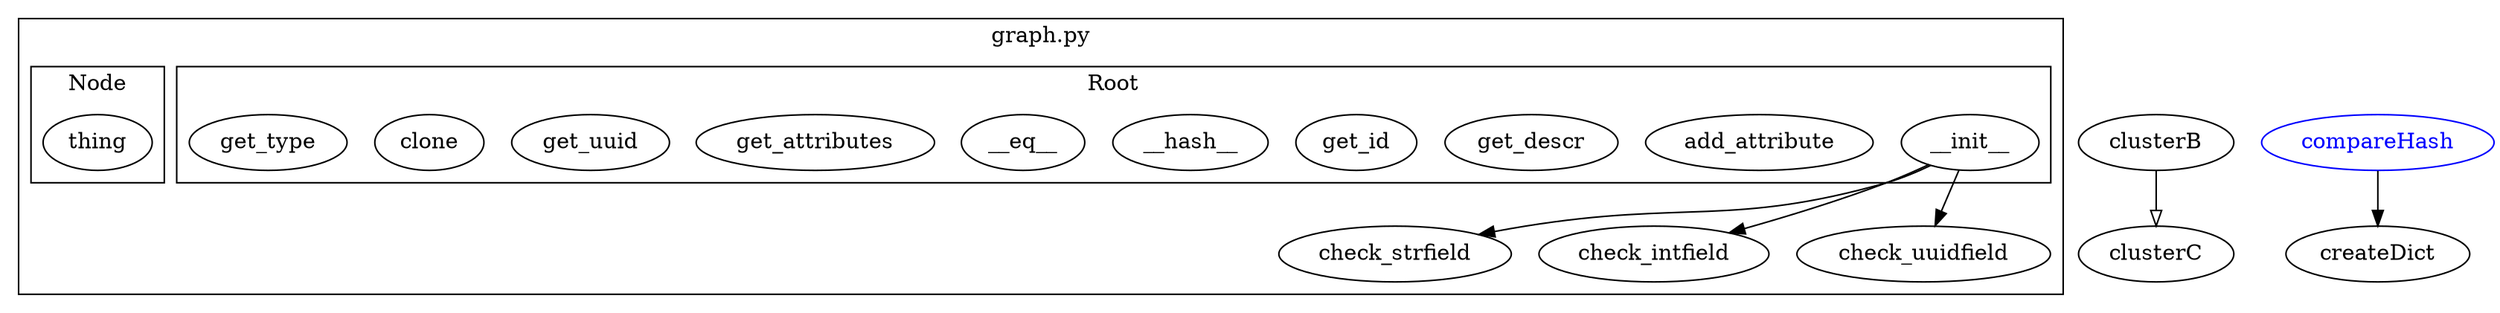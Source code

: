digraph {

subgraph clusterA {
  label="graph.py" ;

  subgraph clusterB {
    label="Root" ;
    __init__ ;
    add_attribute ;
    get_descr ;
    get_id ;
    __hash__ ;
    __eq__ ;
    get_attributes ;
    get_uuid ;
    clone ;
    get_type ;
  }

  subgraph clusterC {
    label = "Node" ;
    thing ;
  }


  //[shape=box]
  __init__ -> check_strfield ;
  __init__ -> check_intfield ;
  __init__ -> check_uuidfield ;

}

clusterB -> clusterC [arrowhead="onormal"] ;


compareHash [color="blue", fontcolor="blue"]
compareHash -> createDict

//root [label="Rtot\n Jeure", shape="box", color="blue", fontcolor="blue"];
//cfo [label="Roup CFO\n TBN", shape="box", color="blue", fontcolor="blue"];
//root -> cfo [arrowhead = "none"];
//ApplicationService -> BusinessProcess [label="USED_BY_1"];
//ApplicationInterface -> BusinessRole  [label="USED_BY_2"];
}
